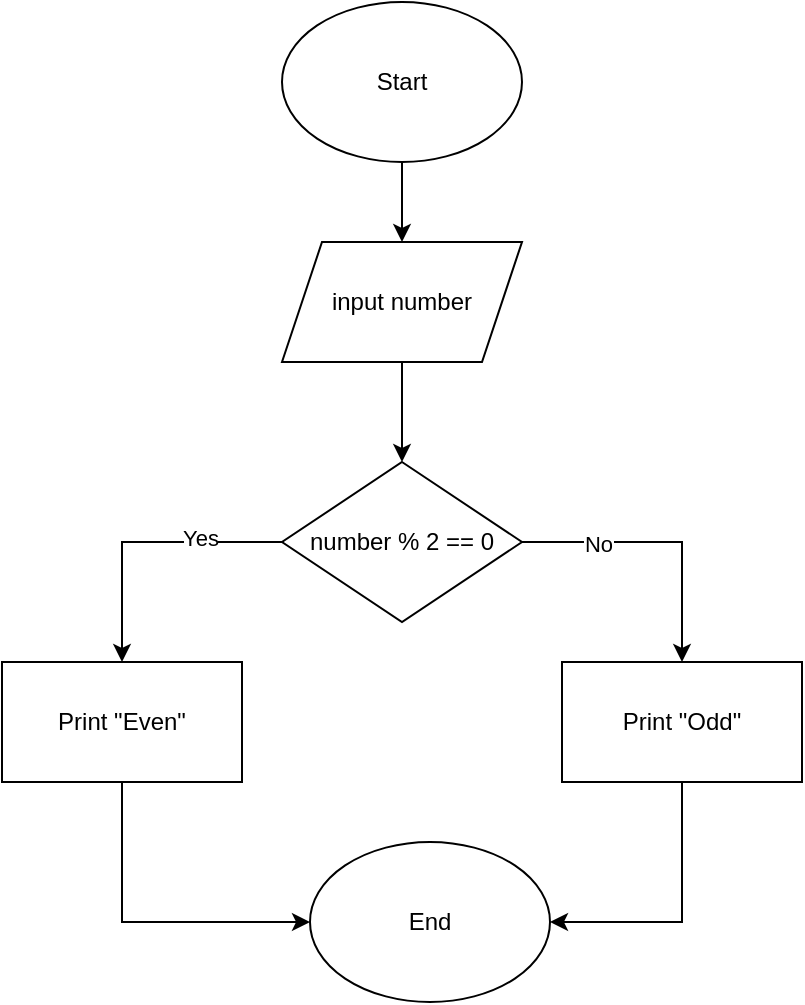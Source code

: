 <mxfile version="24.7.10">
  <diagram id="C5RBs43oDa-KdzZeNtuy" name="Page-1">
    <mxGraphModel dx="1290" dy="618" grid="1" gridSize="10" guides="1" tooltips="1" connect="1" arrows="1" fold="1" page="1" pageScale="1" pageWidth="827" pageHeight="1169" math="0" shadow="0">
      <root>
        <mxCell id="WIyWlLk6GJQsqaUBKTNV-0" />
        <mxCell id="WIyWlLk6GJQsqaUBKTNV-1" parent="WIyWlLk6GJQsqaUBKTNV-0" />
        <mxCell id="CKTI1ByKRHPs9pIYUk3R-6" value="" style="edgeStyle=orthogonalEdgeStyle;rounded=0;orthogonalLoop=1;jettySize=auto;html=1;" edge="1" parent="WIyWlLk6GJQsqaUBKTNV-1" source="CKTI1ByKRHPs9pIYUk3R-0" target="CKTI1ByKRHPs9pIYUk3R-1">
          <mxGeometry relative="1" as="geometry" />
        </mxCell>
        <mxCell id="CKTI1ByKRHPs9pIYUk3R-0" value="Start" style="ellipse;whiteSpace=wrap;html=1;" vertex="1" parent="WIyWlLk6GJQsqaUBKTNV-1">
          <mxGeometry x="340" y="40" width="120" height="80" as="geometry" />
        </mxCell>
        <mxCell id="CKTI1ByKRHPs9pIYUk3R-7" value="" style="edgeStyle=orthogonalEdgeStyle;rounded=0;orthogonalLoop=1;jettySize=auto;html=1;" edge="1" parent="WIyWlLk6GJQsqaUBKTNV-1" source="CKTI1ByKRHPs9pIYUk3R-1" target="CKTI1ByKRHPs9pIYUk3R-2">
          <mxGeometry relative="1" as="geometry" />
        </mxCell>
        <mxCell id="CKTI1ByKRHPs9pIYUk3R-1" value="input number" style="shape=parallelogram;perimeter=parallelogramPerimeter;whiteSpace=wrap;html=1;fixedSize=1;" vertex="1" parent="WIyWlLk6GJQsqaUBKTNV-1">
          <mxGeometry x="340" y="160" width="120" height="60" as="geometry" />
        </mxCell>
        <mxCell id="CKTI1ByKRHPs9pIYUk3R-2" value="number % 2 == 0" style="rhombus;whiteSpace=wrap;html=1;" vertex="1" parent="WIyWlLk6GJQsqaUBKTNV-1">
          <mxGeometry x="340" y="270" width="120" height="80" as="geometry" />
        </mxCell>
        <mxCell id="CKTI1ByKRHPs9pIYUk3R-3" value="Print &quot;Even&quot;" style="rounded=0;whiteSpace=wrap;html=1;" vertex="1" parent="WIyWlLk6GJQsqaUBKTNV-1">
          <mxGeometry x="200" y="370" width="120" height="60" as="geometry" />
        </mxCell>
        <mxCell id="CKTI1ByKRHPs9pIYUk3R-4" value="Print &quot;Odd&quot;" style="rounded=0;whiteSpace=wrap;html=1;" vertex="1" parent="WIyWlLk6GJQsqaUBKTNV-1">
          <mxGeometry x="480" y="370" width="120" height="60" as="geometry" />
        </mxCell>
        <mxCell id="CKTI1ByKRHPs9pIYUk3R-5" value="End" style="ellipse;whiteSpace=wrap;html=1;" vertex="1" parent="WIyWlLk6GJQsqaUBKTNV-1">
          <mxGeometry x="354" y="460" width="120" height="80" as="geometry" />
        </mxCell>
        <mxCell id="CKTI1ByKRHPs9pIYUk3R-8" value="" style="endArrow=classic;html=1;rounded=0;exitX=0;exitY=0.5;exitDx=0;exitDy=0;entryX=0.5;entryY=0;entryDx=0;entryDy=0;" edge="1" parent="WIyWlLk6GJQsqaUBKTNV-1" source="CKTI1ByKRHPs9pIYUk3R-2" target="CKTI1ByKRHPs9pIYUk3R-3">
          <mxGeometry width="50" height="50" relative="1" as="geometry">
            <mxPoint x="390" y="350" as="sourcePoint" />
            <mxPoint x="440" y="300" as="targetPoint" />
            <Array as="points">
              <mxPoint x="260" y="310" />
            </Array>
          </mxGeometry>
        </mxCell>
        <mxCell id="CKTI1ByKRHPs9pIYUk3R-10" value="Yes" style="edgeLabel;html=1;align=center;verticalAlign=middle;resizable=0;points=[];" vertex="1" connectable="0" parent="CKTI1ByKRHPs9pIYUk3R-8">
          <mxGeometry x="-0.411" y="-2" relative="1" as="geometry">
            <mxPoint as="offset" />
          </mxGeometry>
        </mxCell>
        <mxCell id="CKTI1ByKRHPs9pIYUk3R-9" value="" style="endArrow=classic;html=1;rounded=0;exitX=1;exitY=0.5;exitDx=0;exitDy=0;entryX=0.5;entryY=0;entryDx=0;entryDy=0;" edge="1" parent="WIyWlLk6GJQsqaUBKTNV-1" source="CKTI1ByKRHPs9pIYUk3R-2" target="CKTI1ByKRHPs9pIYUk3R-4">
          <mxGeometry width="50" height="50" relative="1" as="geometry">
            <mxPoint x="390" y="350" as="sourcePoint" />
            <mxPoint x="440" y="300" as="targetPoint" />
            <Array as="points">
              <mxPoint x="540" y="310" />
            </Array>
          </mxGeometry>
        </mxCell>
        <mxCell id="CKTI1ByKRHPs9pIYUk3R-11" value="No" style="edgeLabel;html=1;align=center;verticalAlign=middle;resizable=0;points=[];" vertex="1" connectable="0" parent="CKTI1ByKRHPs9pIYUk3R-9">
          <mxGeometry x="-0.46" y="-1" relative="1" as="geometry">
            <mxPoint as="offset" />
          </mxGeometry>
        </mxCell>
        <mxCell id="CKTI1ByKRHPs9pIYUk3R-12" value="" style="endArrow=classic;html=1;rounded=0;exitX=0.5;exitY=1;exitDx=0;exitDy=0;entryX=0;entryY=0.5;entryDx=0;entryDy=0;" edge="1" parent="WIyWlLk6GJQsqaUBKTNV-1" source="CKTI1ByKRHPs9pIYUk3R-3" target="CKTI1ByKRHPs9pIYUk3R-5">
          <mxGeometry width="50" height="50" relative="1" as="geometry">
            <mxPoint x="390" y="350" as="sourcePoint" />
            <mxPoint x="440" y="300" as="targetPoint" />
            <Array as="points">
              <mxPoint x="260" y="500" />
            </Array>
          </mxGeometry>
        </mxCell>
        <mxCell id="CKTI1ByKRHPs9pIYUk3R-13" value="" style="endArrow=classic;html=1;rounded=0;exitX=0.5;exitY=1;exitDx=0;exitDy=0;entryX=1;entryY=0.5;entryDx=0;entryDy=0;" edge="1" parent="WIyWlLk6GJQsqaUBKTNV-1" source="CKTI1ByKRHPs9pIYUk3R-4" target="CKTI1ByKRHPs9pIYUk3R-5">
          <mxGeometry width="50" height="50" relative="1" as="geometry">
            <mxPoint x="390" y="350" as="sourcePoint" />
            <mxPoint x="440" y="300" as="targetPoint" />
            <Array as="points">
              <mxPoint x="540" y="500" />
            </Array>
          </mxGeometry>
        </mxCell>
      </root>
    </mxGraphModel>
  </diagram>
</mxfile>
